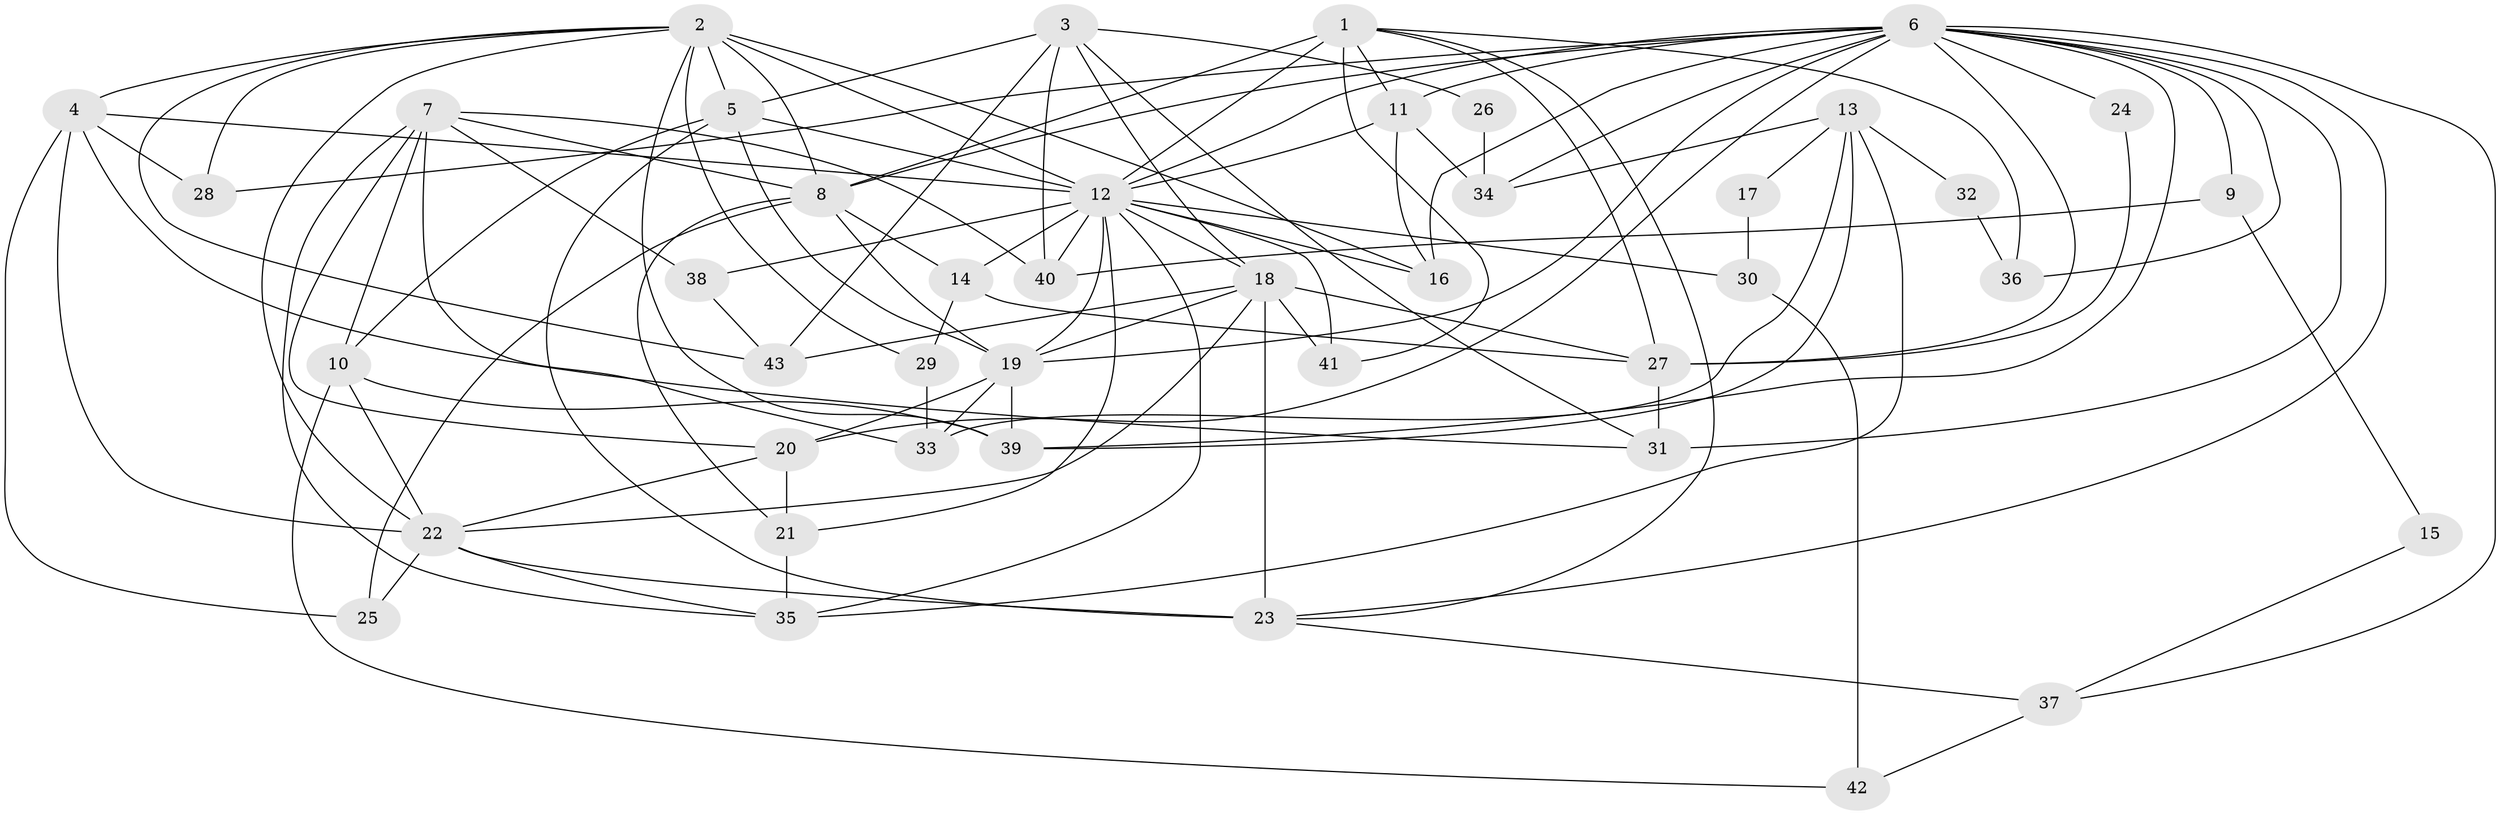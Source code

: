 // original degree distribution, {5: 0.18823529411764706, 7: 0.03529411764705882, 3: 0.3058823529411765, 4: 0.2823529411764706, 2: 0.10588235294117647, 6: 0.058823529411764705, 9: 0.011764705882352941, 8: 0.011764705882352941}
// Generated by graph-tools (version 1.1) at 2025/36/03/09/25 02:36:05]
// undirected, 43 vertices, 111 edges
graph export_dot {
graph [start="1"]
  node [color=gray90,style=filled];
  1;
  2;
  3;
  4;
  5;
  6;
  7;
  8;
  9;
  10;
  11;
  12;
  13;
  14;
  15;
  16;
  17;
  18;
  19;
  20;
  21;
  22;
  23;
  24;
  25;
  26;
  27;
  28;
  29;
  30;
  31;
  32;
  33;
  34;
  35;
  36;
  37;
  38;
  39;
  40;
  41;
  42;
  43;
  1 -- 8 [weight=1.0];
  1 -- 11 [weight=1.0];
  1 -- 12 [weight=2.0];
  1 -- 23 [weight=1.0];
  1 -- 27 [weight=1.0];
  1 -- 36 [weight=1.0];
  1 -- 41 [weight=1.0];
  2 -- 4 [weight=1.0];
  2 -- 5 [weight=2.0];
  2 -- 8 [weight=1.0];
  2 -- 12 [weight=2.0];
  2 -- 16 [weight=1.0];
  2 -- 22 [weight=1.0];
  2 -- 28 [weight=1.0];
  2 -- 29 [weight=1.0];
  2 -- 39 [weight=1.0];
  2 -- 43 [weight=1.0];
  3 -- 5 [weight=1.0];
  3 -- 18 [weight=1.0];
  3 -- 26 [weight=2.0];
  3 -- 31 [weight=1.0];
  3 -- 40 [weight=1.0];
  3 -- 43 [weight=1.0];
  4 -- 12 [weight=1.0];
  4 -- 22 [weight=2.0];
  4 -- 25 [weight=1.0];
  4 -- 28 [weight=1.0];
  4 -- 31 [weight=1.0];
  5 -- 10 [weight=1.0];
  5 -- 12 [weight=1.0];
  5 -- 19 [weight=1.0];
  5 -- 23 [weight=1.0];
  6 -- 8 [weight=1.0];
  6 -- 9 [weight=1.0];
  6 -- 11 [weight=1.0];
  6 -- 12 [weight=2.0];
  6 -- 16 [weight=1.0];
  6 -- 19 [weight=1.0];
  6 -- 20 [weight=1.0];
  6 -- 23 [weight=1.0];
  6 -- 24 [weight=1.0];
  6 -- 27 [weight=1.0];
  6 -- 28 [weight=1.0];
  6 -- 31 [weight=2.0];
  6 -- 34 [weight=1.0];
  6 -- 36 [weight=1.0];
  6 -- 37 [weight=1.0];
  6 -- 39 [weight=1.0];
  7 -- 8 [weight=1.0];
  7 -- 10 [weight=1.0];
  7 -- 20 [weight=1.0];
  7 -- 33 [weight=1.0];
  7 -- 35 [weight=1.0];
  7 -- 38 [weight=2.0];
  7 -- 40 [weight=1.0];
  8 -- 14 [weight=2.0];
  8 -- 19 [weight=1.0];
  8 -- 21 [weight=1.0];
  8 -- 25 [weight=1.0];
  9 -- 15 [weight=1.0];
  9 -- 40 [weight=1.0];
  10 -- 22 [weight=2.0];
  10 -- 39 [weight=1.0];
  10 -- 42 [weight=1.0];
  11 -- 12 [weight=1.0];
  11 -- 16 [weight=1.0];
  11 -- 34 [weight=1.0];
  12 -- 14 [weight=1.0];
  12 -- 16 [weight=1.0];
  12 -- 18 [weight=1.0];
  12 -- 19 [weight=1.0];
  12 -- 21 [weight=1.0];
  12 -- 30 [weight=2.0];
  12 -- 35 [weight=1.0];
  12 -- 38 [weight=1.0];
  12 -- 40 [weight=1.0];
  12 -- 41 [weight=1.0];
  13 -- 17 [weight=1.0];
  13 -- 32 [weight=1.0];
  13 -- 33 [weight=1.0];
  13 -- 34 [weight=1.0];
  13 -- 35 [weight=1.0];
  13 -- 39 [weight=1.0];
  14 -- 27 [weight=1.0];
  14 -- 29 [weight=1.0];
  15 -- 37 [weight=1.0];
  17 -- 30 [weight=1.0];
  18 -- 19 [weight=1.0];
  18 -- 22 [weight=1.0];
  18 -- 23 [weight=3.0];
  18 -- 27 [weight=1.0];
  18 -- 41 [weight=1.0];
  18 -- 43 [weight=1.0];
  19 -- 20 [weight=1.0];
  19 -- 33 [weight=1.0];
  19 -- 39 [weight=1.0];
  20 -- 21 [weight=1.0];
  20 -- 22 [weight=1.0];
  21 -- 35 [weight=1.0];
  22 -- 23 [weight=1.0];
  22 -- 25 [weight=1.0];
  22 -- 35 [weight=1.0];
  23 -- 37 [weight=1.0];
  24 -- 27 [weight=1.0];
  26 -- 34 [weight=1.0];
  27 -- 31 [weight=1.0];
  29 -- 33 [weight=1.0];
  30 -- 42 [weight=1.0];
  32 -- 36 [weight=1.0];
  37 -- 42 [weight=1.0];
  38 -- 43 [weight=1.0];
}
